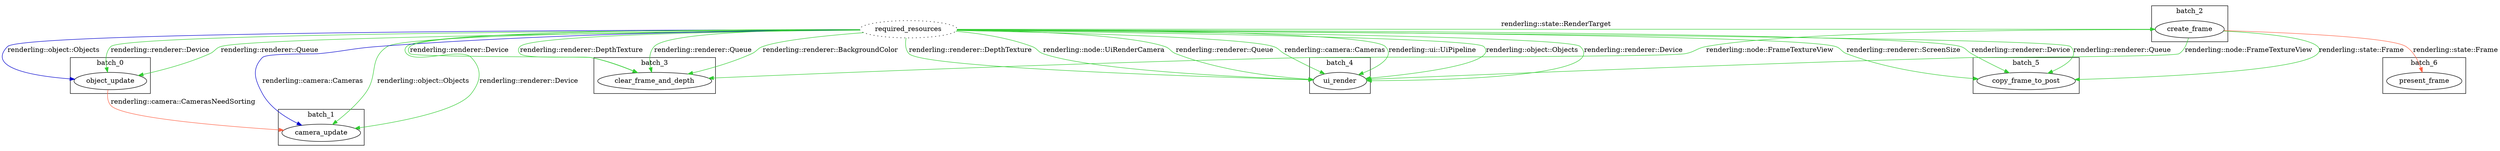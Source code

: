 digraph my_graph {
    subgraph cluster_0 {
        label="batch_0";

        node_0;
    }

    subgraph cluster_1 {
        label="batch_1";

        node_1;
    }

    subgraph cluster_2 {
        label="batch_2";

        node_2;
    }

    subgraph cluster_3 {
        label="batch_3";

        node_3;
    }

    subgraph cluster_4 {
        label="batch_4";

        node_4;
    }

    subgraph cluster_5 {
        label="batch_5";

        node_5;
    }

    subgraph cluster_6 {
        label="batch_6";

        node_6;
    }

    node_0[label="object_update"];
    node_1[label="camera_update"];
    node_2[label="create_frame"];
    node_3[label="clear_frame_and_depth"];
    node_4[label="ui_render"];
    node_5[label="copy_frame_to_post"];
    node_6[label="present_frame"];
    ghost_node[label="required_resources"][style="dotted"];
    ghost_node -> node_0[label="renderling::object::Objects"][color="mediumblue"];
    ghost_node -> node_1[label="renderling::object::Objects"][color="limegreen"];
    ghost_node -> node_4[label="renderling::object::Objects"][color="limegreen"];
    ghost_node -> node_5[label="renderling::renderer::ScreenSize"][color="limegreen"];
    ghost_node -> node_2[label="renderling::state::RenderTarget"][color="limegreen"];
    ghost_node -> node_0[label="renderling::renderer::Device"][color="limegreen"];
    ghost_node -> node_1[label="renderling::renderer::Device"][color="limegreen"];
    ghost_node -> node_3[label="renderling::renderer::Device"][color="limegreen"];
    ghost_node -> node_4[label="renderling::renderer::Device"][color="limegreen"];
    ghost_node -> node_5[label="renderling::renderer::Device"][color="limegreen"];
    ghost_node -> node_3[label="renderling::renderer::DepthTexture"][color="limegreen"];
    ghost_node -> node_4[label="renderling::renderer::DepthTexture"][color="limegreen"];
    ghost_node -> node_4[label="renderling::node::UiRenderCamera"][color="limegreen"];
    ghost_node -> node_0[label="renderling::renderer::Queue"][color="limegreen"];
    ghost_node -> node_3[label="renderling::renderer::Queue"][color="limegreen"];
    ghost_node -> node_4[label="renderling::renderer::Queue"][color="limegreen"];
    ghost_node -> node_5[label="renderling::renderer::Queue"][color="limegreen"];
    ghost_node -> node_3[label="renderling::renderer::BackgroundColor"][color="limegreen"];
    ghost_node -> node_1[label="renderling::camera::Cameras"][color="mediumblue"];
    ghost_node -> node_4[label="renderling::camera::Cameras"][color="limegreen"];
    ghost_node -> node_4[label="renderling::ui::UiPipeline"][color="limegreen"];
    node_0 -> node_1[label="renderling::camera::CamerasNeedSorting"][color="tomato"];
    node_2 -> node_3[label="renderling::node::FrameTextureView"][color="limegreen"];
    node_2 -> node_4[label="renderling::node::FrameTextureView"][color="limegreen"];
    node_2 -> node_5[label="renderling::state::Frame"][color="limegreen"];
    node_2 -> node_6[label="renderling::state::Frame"][color="tomato"];
}
